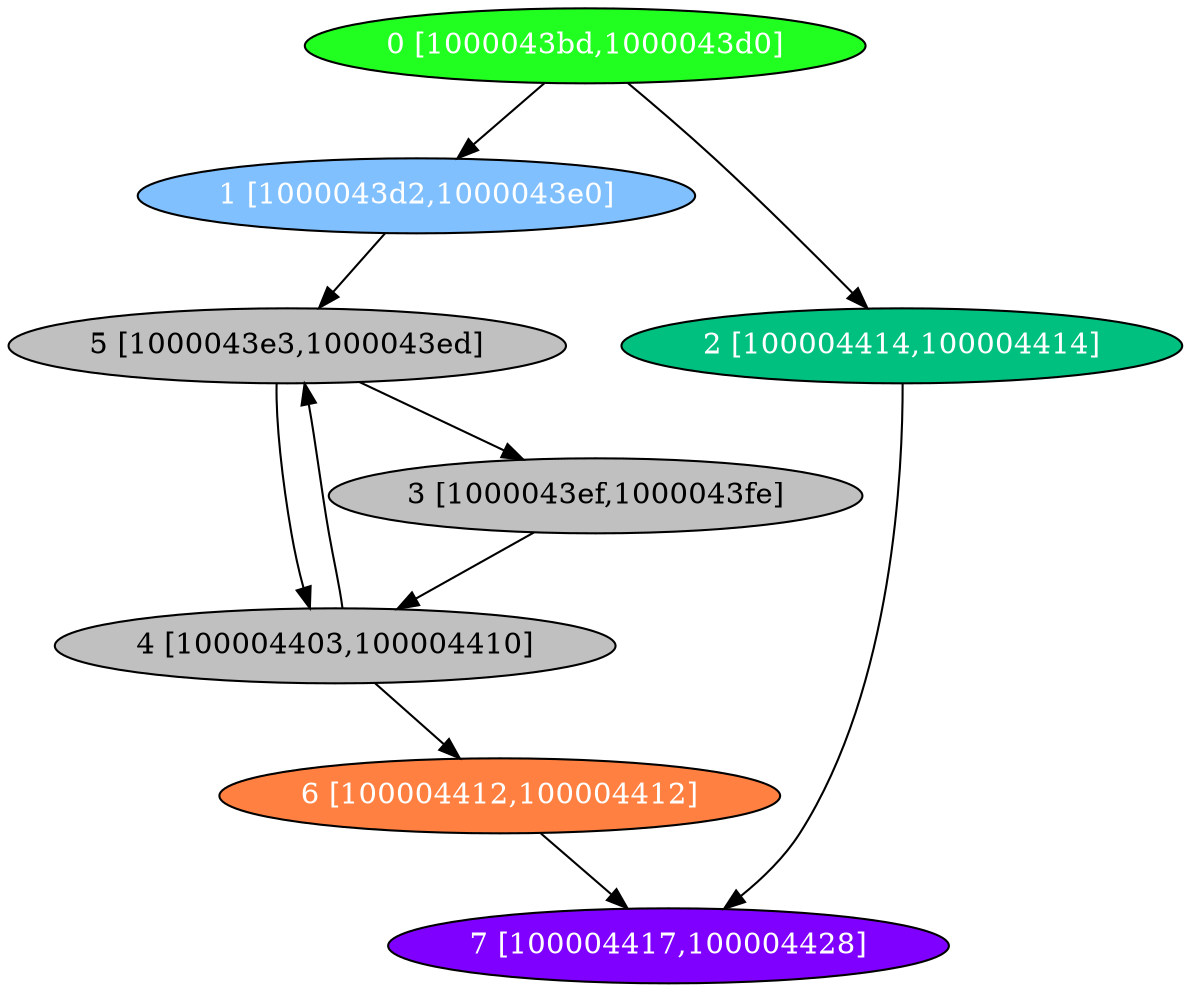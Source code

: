 diGraph tar{
	tar_0  [style=filled fillcolor="#20FF20" fontcolor="#ffffff" shape=oval label="0 [1000043bd,1000043d0]"]
	tar_1  [style=filled fillcolor="#80C0FF" fontcolor="#ffffff" shape=oval label="1 [1000043d2,1000043e0]"]
	tar_2  [style=filled fillcolor="#00C080" fontcolor="#ffffff" shape=oval label="2 [100004414,100004414]"]
	tar_3  [style=filled fillcolor="#C0C0C0" fontcolor="#000000" shape=oval label="3 [1000043ef,1000043fe]"]
	tar_4  [style=filled fillcolor="#C0C0C0" fontcolor="#000000" shape=oval label="4 [100004403,100004410]"]
	tar_5  [style=filled fillcolor="#C0C0C0" fontcolor="#000000" shape=oval label="5 [1000043e3,1000043ed]"]
	tar_6  [style=filled fillcolor="#FF8040" fontcolor="#ffffff" shape=oval label="6 [100004412,100004412]"]
	tar_7  [style=filled fillcolor="#8000FF" fontcolor="#ffffff" shape=oval label="7 [100004417,100004428]"]

	tar_0 -> tar_1
	tar_0 -> tar_2
	tar_1 -> tar_5
	tar_2 -> tar_7
	tar_3 -> tar_4
	tar_4 -> tar_5
	tar_4 -> tar_6
	tar_5 -> tar_3
	tar_5 -> tar_4
	tar_6 -> tar_7
}